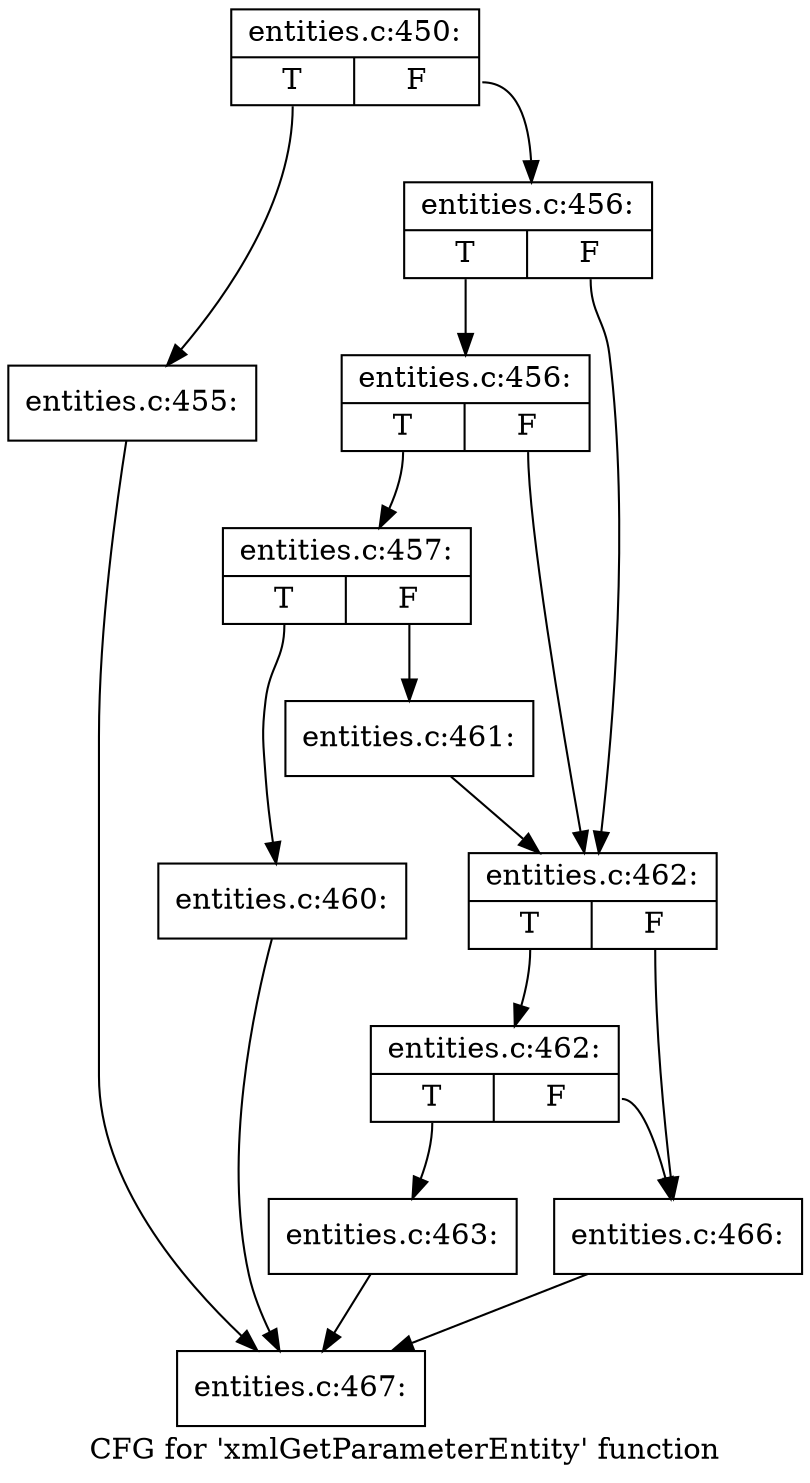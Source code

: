digraph "CFG for 'xmlGetParameterEntity' function" {
	label="CFG for 'xmlGetParameterEntity' function";

	Node0x4b0fd30 [shape=record,label="{entities.c:450:|{<s0>T|<s1>F}}"];
	Node0x4b0fd30:s0 -> Node0x4b06d20;
	Node0x4b0fd30:s1 -> Node0x4b06d70;
	Node0x4b06d20 [shape=record,label="{entities.c:455:}"];
	Node0x4b06d20 -> Node0x4928600;
	Node0x4b06d70 [shape=record,label="{entities.c:456:|{<s0>T|<s1>F}}"];
	Node0x4b06d70:s0 -> Node0x4b07230;
	Node0x4b06d70:s1 -> Node0x4b071e0;
	Node0x4b07230 [shape=record,label="{entities.c:456:|{<s0>T|<s1>F}}"];
	Node0x4b07230:s0 -> Node0x4b07190;
	Node0x4b07230:s1 -> Node0x4b071e0;
	Node0x4b07190 [shape=record,label="{entities.c:457:|{<s0>T|<s1>F}}"];
	Node0x4b07190:s0 -> Node0x4b1bef0;
	Node0x4b07190:s1 -> Node0x4b1c220;
	Node0x4b1bef0 [shape=record,label="{entities.c:460:}"];
	Node0x4b1bef0 -> Node0x4928600;
	Node0x4b1c220 [shape=record,label="{entities.c:461:}"];
	Node0x4b1c220 -> Node0x4b071e0;
	Node0x4b071e0 [shape=record,label="{entities.c:462:|{<s0>T|<s1>F}}"];
	Node0x4b071e0:s0 -> Node0x4b1c800;
	Node0x4b071e0:s1 -> Node0x4b1c7b0;
	Node0x4b1c800 [shape=record,label="{entities.c:462:|{<s0>T|<s1>F}}"];
	Node0x4b1c800:s0 -> Node0x4b1c1d0;
	Node0x4b1c800:s1 -> Node0x4b1c7b0;
	Node0x4b1c1d0 [shape=record,label="{entities.c:463:}"];
	Node0x4b1c1d0 -> Node0x4928600;
	Node0x4b1c7b0 [shape=record,label="{entities.c:466:}"];
	Node0x4b1c7b0 -> Node0x4928600;
	Node0x4928600 [shape=record,label="{entities.c:467:}"];
}
